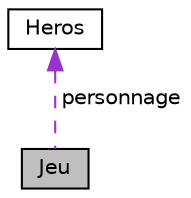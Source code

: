 digraph "Jeu"
{
  edge [fontname="Helvetica",fontsize="10",labelfontname="Helvetica",labelfontsize="10"];
  node [fontname="Helvetica",fontsize="10",shape=record];
  Node1 [label="Jeu",height=0.2,width=0.4,color="black", fillcolor="grey75", style="filled", fontcolor="black"];
  Node2 -> Node1 [dir="back",color="darkorchid3",fontsize="10",style="dashed",label=" personnage" ,fontname="Helvetica"];
  Node2 [label="Heros",height=0.2,width=0.4,color="black", fillcolor="white", style="filled",URL="$classHeros.html",tooltip="Cette classe est utilisée pour la conception du heros. "];
}
